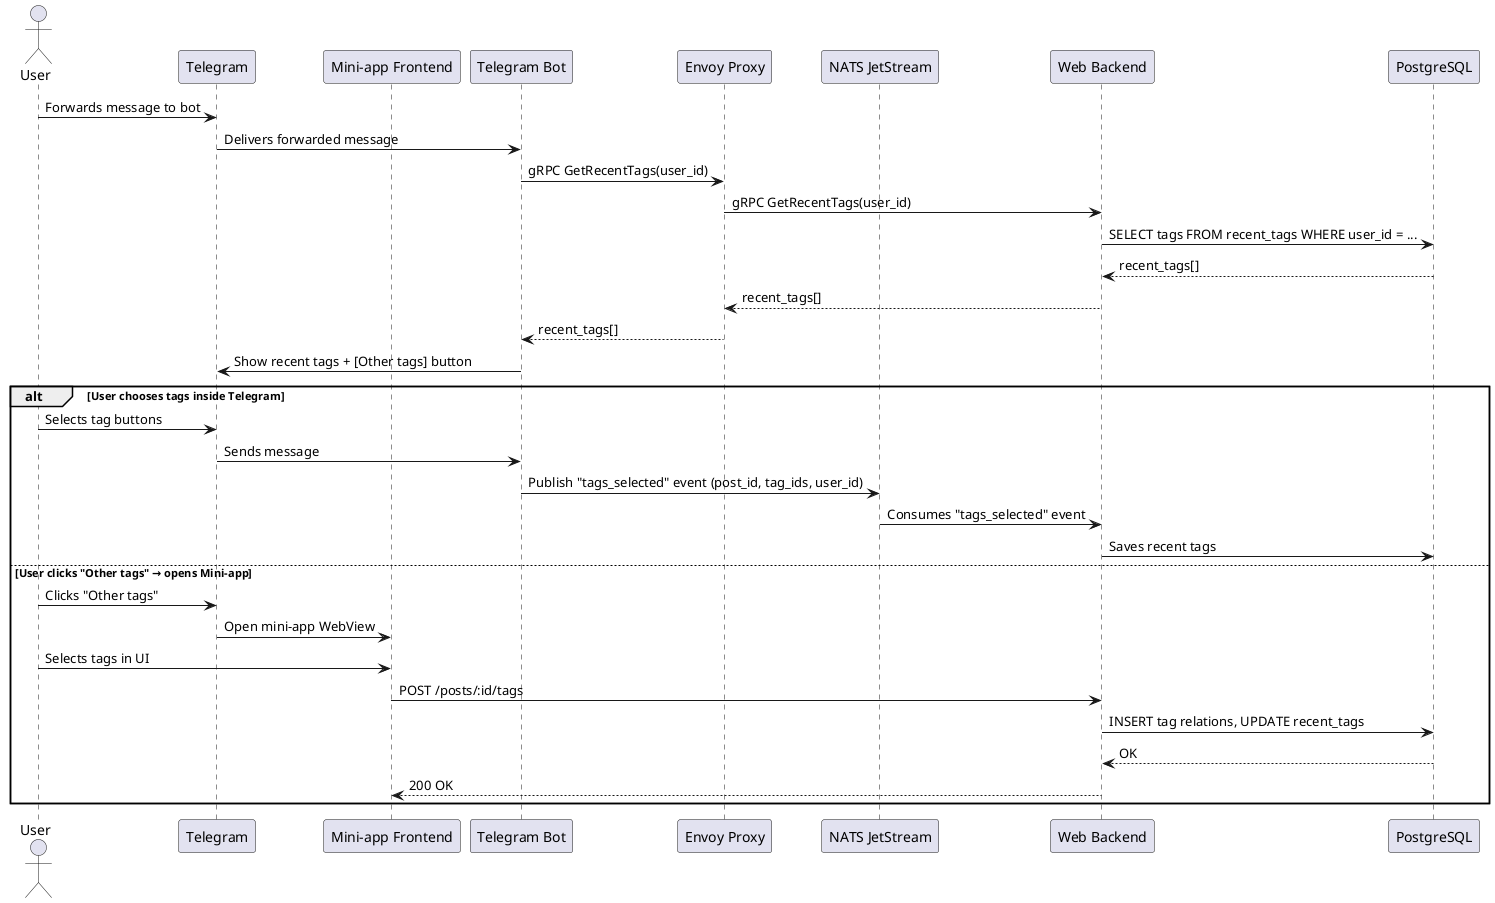 @startuml save_post_and_tags
actor User
participant "Telegram" as Telegram
participant "Mini-app Frontend" as Frontend
participant "Telegram Bot" as Bot
participant "Envoy Proxy" as Envoy
participant "NATS JetStream" as NATS
participant "Web Backend" as Backend
participant "PostgreSQL" as DB

User -> Telegram : Forwards message to bot
Telegram -> Bot : Delivers forwarded message
Bot -> Envoy : gRPC GetRecentTags(user_id)
Envoy -> Backend : gRPC GetRecentTags(user_id)
Backend -> DB : SELECT tags FROM recent_tags WHERE user_id = ...
DB --> Backend : recent_tags[]
Backend --> Envoy : recent_tags[]
Envoy --> Bot : recent_tags[]
Bot -> Telegram : Show recent tags + [Other tags] button

alt User chooses tags inside Telegram
    User -> Telegram : Selects tag buttons
    Telegram -> Bot : Sends message
    Bot -> NATS : Publish "tags_selected" event (post_id, tag_ids, user_id)
    NATS -> Backend : Consumes "tags_selected" event
    Backend -> DB : Saves recent tags

else User clicks "Other tags" → opens Mini-app
    User -> Telegram : Clicks "Other tags"
    Telegram -> Frontend : Open mini-app WebView
    User -> Frontend : Selects tags in UI
    Frontend -> Backend : POST /posts/:id/tags
    Backend -> DB : INSERT tag relations, UPDATE recent_tags
    DB --> Backend : OK
    Backend --> Frontend : 200 OK
end
@enduml
